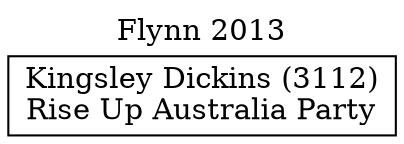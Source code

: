// House preference flow
digraph "Kingsley Dickins (3112)_Flynn_2013" {
	graph [label="Flynn 2013" labelloc=t mclimit=10]
	node [shape=box]
	"Kingsley Dickins (3112)" [label="Kingsley Dickins (3112)
Rise Up Australia Party"]
}
